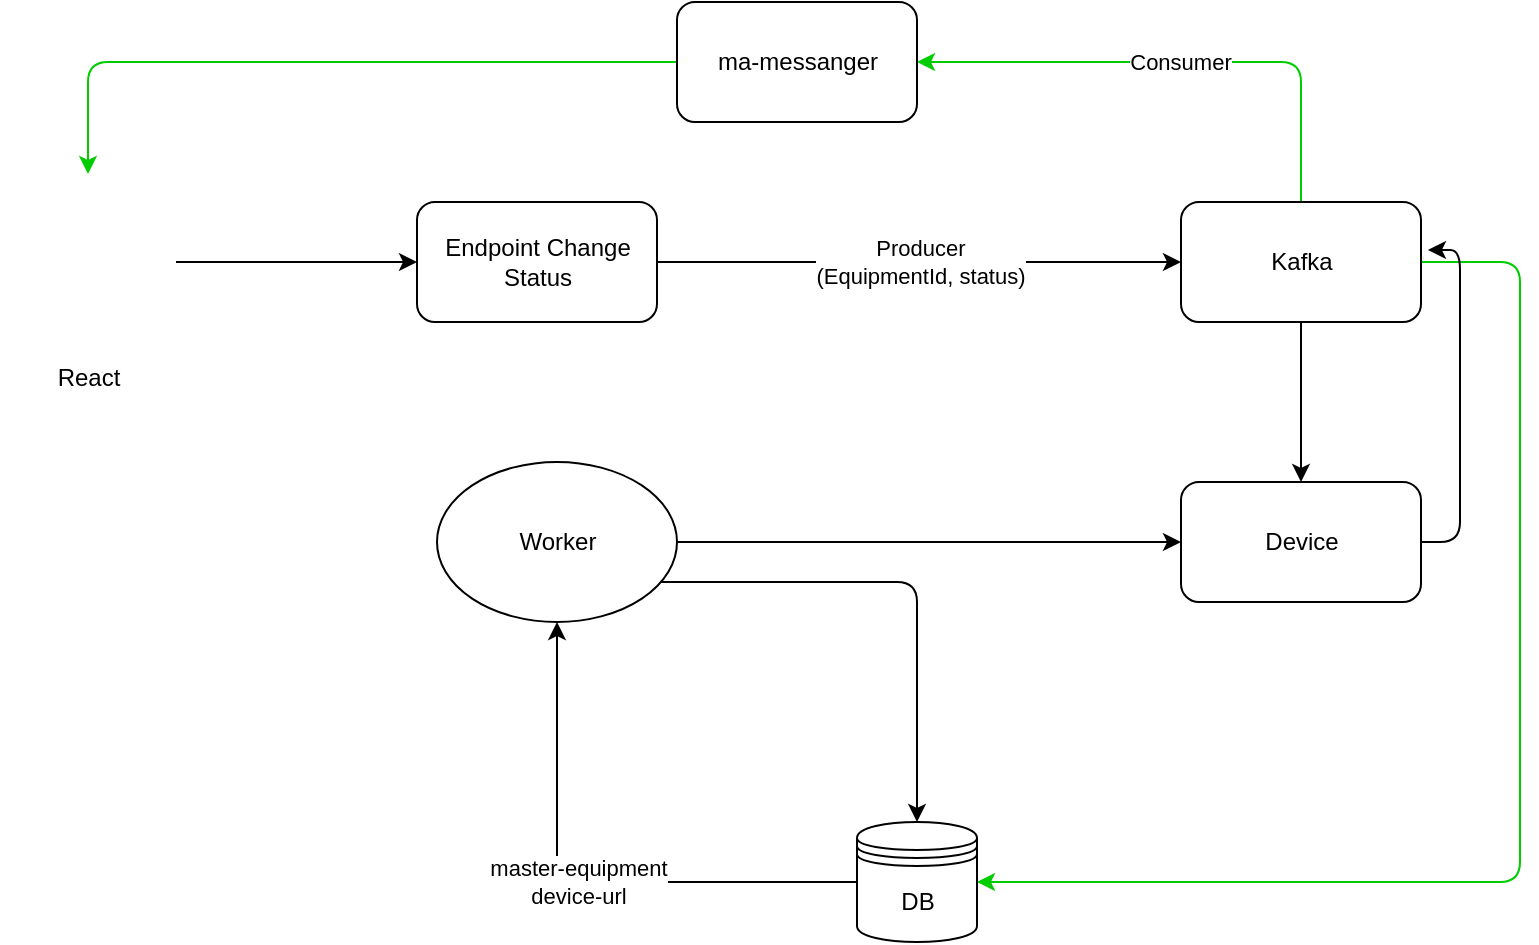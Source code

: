 <mxfile version="20.0.4" type="github">
  <diagram id="FKl7FGVFUuyN-hkxFa0M" name="Page-1">
    <mxGraphModel dx="1422" dy="-93" grid="1" gridSize="10" guides="1" tooltips="1" connect="1" arrows="1" fold="1" page="1" pageScale="1" pageWidth="1100" pageHeight="850" math="0" shadow="0">
      <root>
        <mxCell id="0" />
        <mxCell id="1" parent="0" />
        <mxCell id="Sy0D-I--lHJPjT6YelGI-3" value="&lt;div&gt;Producer&lt;/div&gt;&lt;div&gt;(EquipmentId, status)&lt;/div&gt;" style="edgeStyle=orthogonalEdgeStyle;rounded=1;orthogonalLoop=1;jettySize=auto;html=1;" edge="1" parent="1" source="Sy0D-I--lHJPjT6YelGI-1" target="Sy0D-I--lHJPjT6YelGI-9">
          <mxGeometry relative="1" as="geometry">
            <mxPoint x="670.5" y="999" as="targetPoint" />
          </mxGeometry>
        </mxCell>
        <mxCell id="Sy0D-I--lHJPjT6YelGI-1" value="Endpoint Change Status" style="rounded=1;whiteSpace=wrap;html=1;" vertex="1" parent="1">
          <mxGeometry x="288.5" y="960" width="120" height="60" as="geometry" />
        </mxCell>
        <mxCell id="Sy0D-I--lHJPjT6YelGI-11" style="edgeStyle=orthogonalEdgeStyle;rounded=1;orthogonalLoop=1;jettySize=auto;html=1;" edge="1" parent="1" source="Sy0D-I--lHJPjT6YelGI-9" target="Sy0D-I--lHJPjT6YelGI-10">
          <mxGeometry relative="1" as="geometry" />
        </mxCell>
        <mxCell id="Sy0D-I--lHJPjT6YelGI-22" value="Consumer" style="edgeStyle=orthogonalEdgeStyle;rounded=1;orthogonalLoop=1;jettySize=auto;html=1;entryX=1;entryY=0.5;entryDx=0;entryDy=0;exitX=0.5;exitY=0;exitDx=0;exitDy=0;strokeColor=#00CC00;" edge="1" parent="1" source="Sy0D-I--lHJPjT6YelGI-9" target="Sy0D-I--lHJPjT6YelGI-18">
          <mxGeometry relative="1" as="geometry">
            <mxPoint x="730" y="950" as="sourcePoint" />
            <Array as="points">
              <mxPoint x="731" y="890" />
            </Array>
          </mxGeometry>
        </mxCell>
        <mxCell id="Sy0D-I--lHJPjT6YelGI-25" style="edgeStyle=orthogonalEdgeStyle;rounded=1;orthogonalLoop=1;jettySize=auto;html=1;entryX=1;entryY=0.5;entryDx=0;entryDy=0;strokeColor=#00CC00;" edge="1" parent="1" source="Sy0D-I--lHJPjT6YelGI-9" target="Sy0D-I--lHJPjT6YelGI-14">
          <mxGeometry relative="1" as="geometry">
            <Array as="points">
              <mxPoint x="840" y="990" />
              <mxPoint x="840" y="1300" />
            </Array>
          </mxGeometry>
        </mxCell>
        <mxCell id="Sy0D-I--lHJPjT6YelGI-9" value="Kafka" style="rounded=1;whiteSpace=wrap;html=1;" vertex="1" parent="1">
          <mxGeometry x="670.5" y="960" width="120" height="60" as="geometry" />
        </mxCell>
        <mxCell id="Sy0D-I--lHJPjT6YelGI-23" style="edgeStyle=orthogonalEdgeStyle;rounded=1;orthogonalLoop=1;jettySize=auto;html=1;entryX=1.029;entryY=0.4;entryDx=0;entryDy=0;entryPerimeter=0;exitX=1;exitY=0.5;exitDx=0;exitDy=0;" edge="1" parent="1" source="Sy0D-I--lHJPjT6YelGI-10" target="Sy0D-I--lHJPjT6YelGI-9">
          <mxGeometry relative="1" as="geometry">
            <Array as="points">
              <mxPoint x="810" y="1130" />
              <mxPoint x="810" y="984" />
            </Array>
          </mxGeometry>
        </mxCell>
        <mxCell id="Sy0D-I--lHJPjT6YelGI-10" value="Device" style="rounded=1;whiteSpace=wrap;html=1;" vertex="1" parent="1">
          <mxGeometry x="670.5" y="1100" width="120" height="60" as="geometry" />
        </mxCell>
        <mxCell id="Sy0D-I--lHJPjT6YelGI-13" style="edgeStyle=orthogonalEdgeStyle;rounded=1;orthogonalLoop=1;jettySize=auto;html=1;entryX=0;entryY=0.5;entryDx=0;entryDy=0;" edge="1" parent="1" source="Sy0D-I--lHJPjT6YelGI-12" target="Sy0D-I--lHJPjT6YelGI-10">
          <mxGeometry relative="1" as="geometry" />
        </mxCell>
        <mxCell id="Sy0D-I--lHJPjT6YelGI-15" style="edgeStyle=orthogonalEdgeStyle;rounded=1;orthogonalLoop=1;jettySize=auto;html=1;" edge="1" parent="1" source="Sy0D-I--lHJPjT6YelGI-12" target="Sy0D-I--lHJPjT6YelGI-14">
          <mxGeometry relative="1" as="geometry">
            <Array as="points">
              <mxPoint x="538.5" y="1150" />
            </Array>
          </mxGeometry>
        </mxCell>
        <mxCell id="Sy0D-I--lHJPjT6YelGI-12" value="Worker" style="ellipse;whiteSpace=wrap;html=1;rounded=1;" vertex="1" parent="1">
          <mxGeometry x="298.5" y="1090" width="120" height="80" as="geometry" />
        </mxCell>
        <mxCell id="Sy0D-I--lHJPjT6YelGI-16" value="master-equipment&lt;br&gt;device-url" style="edgeStyle=orthogonalEdgeStyle;rounded=1;orthogonalLoop=1;jettySize=auto;html=1;entryX=0.5;entryY=1;entryDx=0;entryDy=0;" edge="1" parent="1" source="Sy0D-I--lHJPjT6YelGI-14" target="Sy0D-I--lHJPjT6YelGI-12">
          <mxGeometry relative="1" as="geometry" />
        </mxCell>
        <mxCell id="Sy0D-I--lHJPjT6YelGI-14" value="DB" style="shape=datastore;whiteSpace=wrap;html=1;rounded=1;" vertex="1" parent="1">
          <mxGeometry x="508.5" y="1270" width="60" height="60" as="geometry" />
        </mxCell>
        <mxCell id="Sy0D-I--lHJPjT6YelGI-20" style="edgeStyle=orthogonalEdgeStyle;rounded=1;orthogonalLoop=1;jettySize=auto;html=1;entryX=0;entryY=0.5;entryDx=0;entryDy=0;" edge="1" parent="1" source="Sy0D-I--lHJPjT6YelGI-17" target="Sy0D-I--lHJPjT6YelGI-1">
          <mxGeometry relative="1" as="geometry" />
        </mxCell>
        <mxCell id="Sy0D-I--lHJPjT6YelGI-17" value="&lt;div&gt;React&lt;/div&gt;" style="shape=image;html=1;verticalAlign=top;verticalLabelPosition=bottom;labelBackgroundColor=#ffffff;imageAspect=0;aspect=fixed;image=https://cdn1.iconfinder.com/data/icons/ionicons-fill-vol-2/512/logo-react-128.png;rounded=1;" vertex="1" parent="1">
          <mxGeometry x="80" y="946" width="88" height="88" as="geometry" />
        </mxCell>
        <mxCell id="Sy0D-I--lHJPjT6YelGI-21" style="edgeStyle=orthogonalEdgeStyle;rounded=1;orthogonalLoop=1;jettySize=auto;html=1;strokeColor=#00CC00;" edge="1" parent="1" source="Sy0D-I--lHJPjT6YelGI-18" target="Sy0D-I--lHJPjT6YelGI-17">
          <mxGeometry relative="1" as="geometry" />
        </mxCell>
        <mxCell id="Sy0D-I--lHJPjT6YelGI-18" value="ma-messanger" style="rounded=1;whiteSpace=wrap;html=1;" vertex="1" parent="1">
          <mxGeometry x="418.5" y="860" width="120" height="60" as="geometry" />
        </mxCell>
      </root>
    </mxGraphModel>
  </diagram>
</mxfile>
